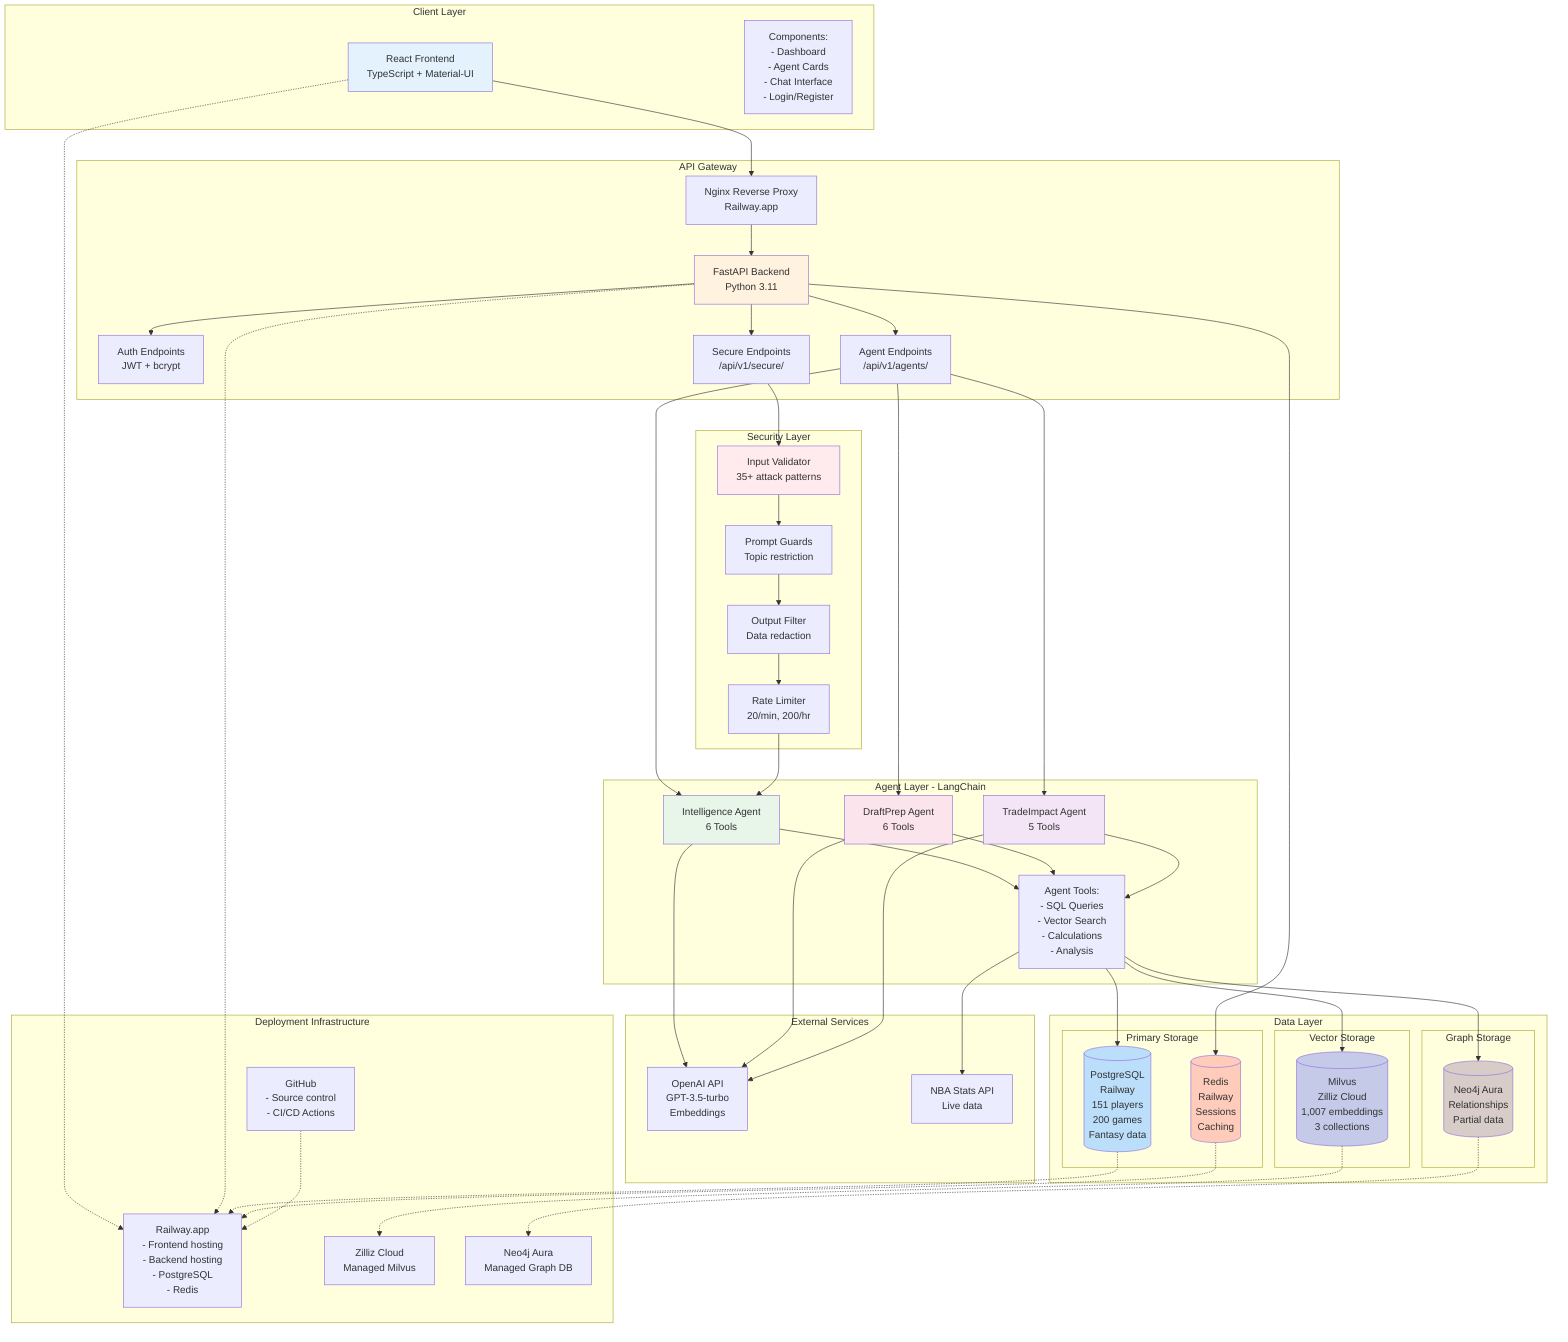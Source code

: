 graph TB
    %% System Architecture - Actually Implemented
    %% SportsBrain Fantasy Basketball Platform
    
    subgraph "Client Layer"
        UI[React Frontend<br/>TypeScript + Material-UI]
        UI_COMP[Components:<br/>- Dashboard<br/>- Agent Cards<br/>- Chat Interface<br/>- Login/Register]
    end
    
    subgraph "API Gateway"
        NGINX[Nginx Reverse Proxy<br/>Railway.app]
        API[FastAPI Backend<br/>Python 3.11]
        
        AUTH[Auth Endpoints<br/>JWT + bcrypt]
        AGENT_EP[Agent Endpoints<br/>/api/v1/agents/]
        SECURE_EP[Secure Endpoints<br/>/api/v1/secure/]
    end
    
    subgraph "Agent Layer - LangChain"
        INT_AGENT[Intelligence Agent<br/>6 Tools]
        DRAFT_AGENT[DraftPrep Agent<br/>6 Tools]
        TRADE_AGENT[TradeImpact Agent<br/>5 Tools]
        
        TOOLS[Agent Tools:<br/>- SQL Queries<br/>- Vector Search<br/>- Calculations<br/>- Analysis]
    end
    
    subgraph "Security Layer"
        INPUT_VAL[Input Validator<br/>35+ attack patterns]
        PROMPT_GUARD[Prompt Guards<br/>Topic restriction]
        OUTPUT_FILTER[Output Filter<br/>Data redaction]
        RATE_LIMIT[Rate Limiter<br/>20/min, 200/hr]
    end
    
    subgraph "Data Layer"
        subgraph "Primary Storage"
            PG[(PostgreSQL<br/>Railway<br/>151 players<br/>200 games<br/>Fantasy data)]
            REDIS[(Redis<br/>Railway<br/>Sessions<br/>Caching)]
        end
        
        subgraph "Vector Storage"
            MILVUS[(Milvus<br/>Zilliz Cloud<br/>1,007 embeddings<br/>3 collections)]
        end
        
        subgraph "Graph Storage"
            NEO4J[(Neo4j Aura<br/>Relationships<br/>Partial data)]
        end
    end
    
    subgraph "External Services"
        OPENAI[OpenAI API<br/>GPT-3.5-turbo<br/>Embeddings]
        NBA_API[NBA Stats API<br/>Live data]
    end
    
    subgraph "Deployment Infrastructure"
        RAILWAY[Railway.app<br/>- Frontend hosting<br/>- Backend hosting<br/>- PostgreSQL<br/>- Redis]
        ZILLIZ[Zilliz Cloud<br/>Managed Milvus]
        NEO4J_CLOUD[Neo4j Aura<br/>Managed Graph DB]
        GITHUB[GitHub<br/>- Source control<br/>- CI/CD Actions]
    end
    
    %% Connections
    UI --> NGINX
    NGINX --> API
    API --> AUTH
    API --> AGENT_EP
    API --> SECURE_EP
    
    AGENT_EP --> INT_AGENT
    AGENT_EP --> DRAFT_AGENT
    AGENT_EP --> TRADE_AGENT
    
    SECURE_EP --> INPUT_VAL
    INPUT_VAL --> PROMPT_GUARD
    PROMPT_GUARD --> OUTPUT_FILTER
    OUTPUT_FILTER --> RATE_LIMIT
    RATE_LIMIT --> INT_AGENT
    
    INT_AGENT --> TOOLS
    DRAFT_AGENT --> TOOLS
    TRADE_AGENT --> TOOLS
    
    TOOLS --> PG
    TOOLS --> MILVUS
    TOOLS --> NEO4J
    
    API --> REDIS
    
    INT_AGENT --> OPENAI
    DRAFT_AGENT --> OPENAI
    TRADE_AGENT --> OPENAI
    
    TOOLS --> NBA_API
    
    %% Deployment
    UI -.-> RAILWAY
    API -.-> RAILWAY
    PG -.-> RAILWAY
    REDIS -.-> RAILWAY
    MILVUS -.-> ZILLIZ
    NEO4J -.-> NEO4J_CLOUD
    GITHUB -.-> RAILWAY
    
    style UI fill:#e3f2fd
    style API fill:#fff3e0
    style INT_AGENT fill:#e8f5e9
    style DRAFT_AGENT fill:#fce4ec
    style TRADE_AGENT fill:#f3e5f5
    style PG fill:#bbdefb
    style MILVUS fill:#c5cae9
    style NEO4J fill:#d7ccc8
    style REDIS fill:#ffccbc
    style INPUT_VAL fill:#ffebee